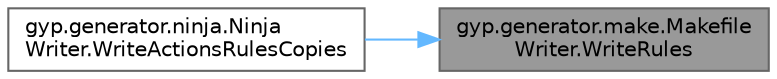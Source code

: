digraph "gyp.generator.make.MakefileWriter.WriteRules"
{
 // LATEX_PDF_SIZE
  bgcolor="transparent";
  edge [fontname=Helvetica,fontsize=10,labelfontname=Helvetica,labelfontsize=10];
  node [fontname=Helvetica,fontsize=10,shape=box,height=0.2,width=0.4];
  rankdir="RL";
  Node1 [id="Node000001",label="gyp.generator.make.Makefile\lWriter.WriteRules",height=0.2,width=0.4,color="gray40", fillcolor="grey60", style="filled", fontcolor="black",tooltip=" "];
  Node1 -> Node2 [id="edge2_Node000001_Node000002",dir="back",color="steelblue1",style="solid",tooltip=" "];
  Node2 [id="Node000002",label="gyp.generator.ninja.Ninja\lWriter.WriteActionsRulesCopies",height=0.2,width=0.4,color="grey40", fillcolor="white", style="filled",URL="$classgyp_1_1generator_1_1ninja_1_1_ninja_writer.html#a08fe4faba472a5933b5459cf99bee1dd",tooltip=" "];
}
